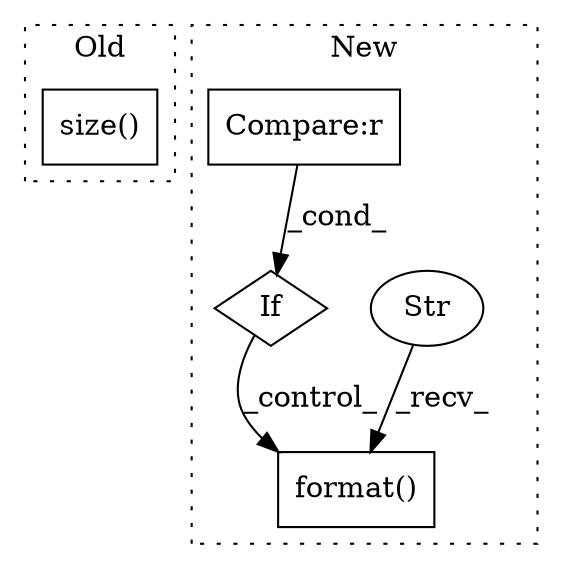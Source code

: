 digraph G {
subgraph cluster0 {
1 [label="size()" a="75" s="3801" l="14" shape="box"];
label = "Old";
style="dotted";
}
subgraph cluster1 {
2 [label="format()" a="75" s="4894,4942" l="34,1" shape="box"];
3 [label="Str" a="66" s="4894" l="26" shape="ellipse"];
4 [label="If" a="96" s="4453" l="3" shape="diamond"];
5 [label="Compare:r" a="40" s="4456" l="23" shape="box"];
label = "New";
style="dotted";
}
3 -> 2 [label="_recv_"];
4 -> 2 [label="_control_"];
5 -> 4 [label="_cond_"];
}